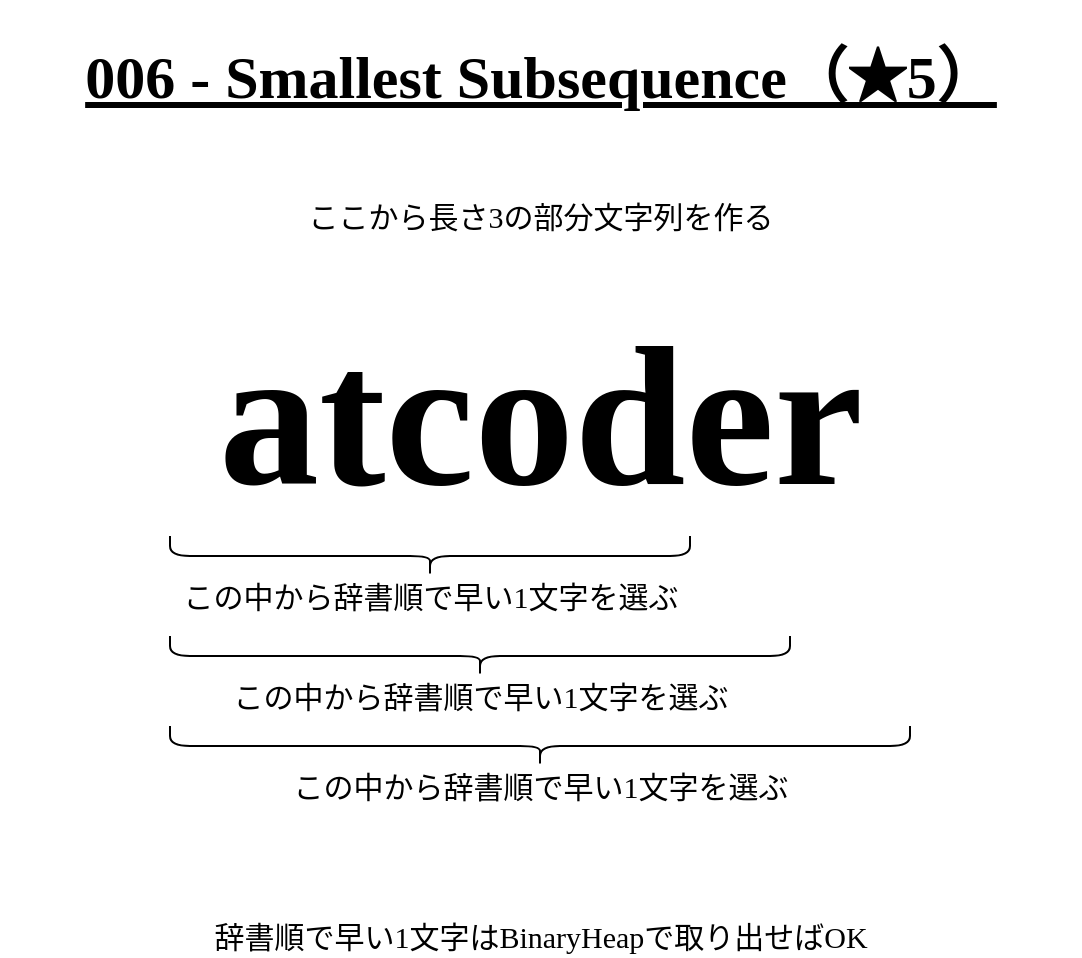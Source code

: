 <mxfile version="16.5.1" type="device" pages="2"><diagram id="DpiN0cJjA87pIQM9OgJQ" name="6"><mxGraphModel dx="1038" dy="649" grid="1" gridSize="10" guides="1" tooltips="1" connect="1" arrows="1" fold="1" page="1" pageScale="1" pageWidth="700" pageHeight="1200" math="0" shadow="0"><root><mxCell id="0"/><mxCell id="1" parent="0"/><mxCell id="hS64GN0k1PeUBXNgmfPn-1" value="&lt;font face=&quot;Comic Sans MS&quot; size=&quot;1&quot;&gt;&lt;b style=&quot;font-size: 100px&quot;&gt;atcoder&lt;/b&gt;&lt;/font&gt;" style="text;html=1;align=center;verticalAlign=middle;resizable=0;points=[];autosize=1;strokeColor=none;fillColor=none;" vertex="1" parent="1"><mxGeometry x="130" y="180" width="390" height="60" as="geometry"/></mxCell><mxCell id="hS64GN0k1PeUBXNgmfPn-3" value="ここから長さ3の部分文字列を作る" style="text;html=1;align=center;verticalAlign=middle;resizable=0;points=[];autosize=1;strokeColor=none;fillColor=none;fontSize=15;fontFamily=Comic Sans MS;" vertex="1" parent="1"><mxGeometry x="200" y="100" width="250" height="20" as="geometry"/></mxCell><mxCell id="hS64GN0k1PeUBXNgmfPn-4" value="" style="shape=curlyBracket;whiteSpace=wrap;html=1;rounded=1;flipH=1;fontFamily=Comic Sans MS;fontSize=15;rotation=90;" vertex="1" parent="1"><mxGeometry x="260" y="150" width="20" height="260" as="geometry"/></mxCell><mxCell id="hS64GN0k1PeUBXNgmfPn-5" value="この中から辞書順で早い1文字を選ぶ" style="text;html=1;align=center;verticalAlign=middle;resizable=0;points=[];autosize=1;strokeColor=none;fillColor=none;fontSize=15;fontFamily=Comic Sans MS;" vertex="1" parent="1"><mxGeometry x="140" y="290" width="260" height="20" as="geometry"/></mxCell><mxCell id="hS64GN0k1PeUBXNgmfPn-6" value="" style="shape=curlyBracket;whiteSpace=wrap;html=1;rounded=1;flipH=1;fontFamily=Comic Sans MS;fontSize=15;rotation=90;" vertex="1" parent="1"><mxGeometry x="285" y="175" width="20" height="310" as="geometry"/></mxCell><mxCell id="hS64GN0k1PeUBXNgmfPn-7" value="この中から辞書順で早い1文字を選ぶ" style="text;html=1;align=center;verticalAlign=middle;resizable=0;points=[];autosize=1;strokeColor=none;fillColor=none;fontSize=15;fontFamily=Comic Sans MS;" vertex="1" parent="1"><mxGeometry x="165" y="340" width="260" height="20" as="geometry"/></mxCell><mxCell id="hS64GN0k1PeUBXNgmfPn-8" value="" style="shape=curlyBracket;whiteSpace=wrap;html=1;rounded=1;flipH=1;fontFamily=Comic Sans MS;fontSize=15;rotation=90;" vertex="1" parent="1"><mxGeometry x="315" y="190" width="20" height="370" as="geometry"/></mxCell><mxCell id="hS64GN0k1PeUBXNgmfPn-9" value="この中から辞書順で早い1文字を選ぶ" style="text;html=1;align=center;verticalAlign=middle;resizable=0;points=[];autosize=1;strokeColor=none;fillColor=none;fontSize=15;fontFamily=Comic Sans MS;" vertex="1" parent="1"><mxGeometry x="195" y="385" width="260" height="20" as="geometry"/></mxCell><mxCell id="hS64GN0k1PeUBXNgmfPn-10" value="辞書順で早い1文字はBinaryHeapで取り出せばOK" style="text;html=1;align=center;verticalAlign=middle;resizable=0;points=[];autosize=1;strokeColor=none;fillColor=none;fontSize=15;fontFamily=Comic Sans MS;" vertex="1" parent="1"><mxGeometry x="150" y="460" width="350" height="20" as="geometry"/></mxCell><mxCell id="hS64GN0k1PeUBXNgmfPn-11" value="&lt;h1&gt;&lt;u&gt;006 - Smallest Subsequence（★5）&lt;/u&gt;&lt;/h1&gt;" style="text;html=1;align=center;verticalAlign=middle;resizable=0;points=[];autosize=1;strokeColor=none;fillColor=none;fontSize=15;fontFamily=Comic Sans MS;" vertex="1" parent="1"><mxGeometry x="55" y="10" width="540" height="60" as="geometry"/></mxCell></root></mxGraphModel></diagram><diagram id="Dy7izi6flF46AvJyQ7zI" name="Page-2"><mxGraphModel dx="1038" dy="649" grid="1" gridSize="10" guides="1" tooltips="1" connect="1" arrows="1" fold="1" page="1" pageScale="1" pageWidth="700" pageHeight="1200" math="0" shadow="0"><root><mxCell id="F5XU0ct0mE54kKn89bts-0"/><mxCell id="F5XU0ct0mE54kKn89bts-1" parent="F5XU0ct0mE54kKn89bts-0"/><mxCell id="F5XU0ct0mE54kKn89bts-2" value="&lt;h1&gt;008 - AtCounter（★4）&amp;nbsp;&lt;/h1&gt;&lt;div&gt;&lt;br&gt;&lt;/div&gt;" style="text;html=1;align=center;verticalAlign=middle;resizable=0;points=[];autosize=1;strokeColor=none;fillColor=none;fontSize=15;fontFamily=Comic Sans MS;" vertex="1" parent="F5XU0ct0mE54kKn89bts-1"><mxGeometry x="150" y="40" width="380" height="80" as="geometry"/></mxCell><mxCell id="F5XU0ct0mE54kKn89bts-47" value="dp[i][j] : s[:i] までで t[:j] を作る通り数" style="text;html=1;align=center;verticalAlign=middle;resizable=0;points=[];autosize=1;strokeColor=none;fillColor=none;fontSize=15;fontFamily=Comic Sans MS;" vertex="1" parent="F5XU0ct0mE54kKn89bts-1"><mxGeometry x="180" y="100" width="280" height="20" as="geometry"/></mxCell><mxCell id="F5XU0ct0mE54kKn89bts-48" value="" style="shape=table;html=1;whiteSpace=wrap;startSize=0;container=1;collapsible=0;childLayout=tableLayout;fontFamily=Comic Sans MS;fontSize=15;sketch=1;" vertex="1" parent="F5XU0ct0mE54kKn89bts-1"><mxGeometry x="230" y="200" width="200" height="120" as="geometry"/></mxCell><mxCell id="F5XU0ct0mE54kKn89bts-49" value="" style="shape=tableRow;horizontal=0;startSize=0;swimlaneHead=0;swimlaneBody=0;top=0;left=0;bottom=0;right=0;collapsible=0;dropTarget=0;fillColor=none;points=[[0,0.5],[1,0.5]];portConstraint=eastwest;fontFamily=Comic Sans MS;fontSize=15;" vertex="1" parent="F5XU0ct0mE54kKn89bts-48"><mxGeometry width="200" height="40" as="geometry"/></mxCell><mxCell id="F5XU0ct0mE54kKn89bts-50" value="(i, j)" style="shape=partialRectangle;html=1;whiteSpace=wrap;connectable=0;fillColor=none;top=0;left=0;bottom=0;right=0;overflow=hidden;fontFamily=Comic Sans MS;fontSize=15;" vertex="1" parent="F5XU0ct0mE54kKn89bts-49"><mxGeometry width="67" height="40" as="geometry"><mxRectangle width="67" height="40" as="alternateBounds"/></mxGeometry></mxCell><mxCell id="F5XU0ct0mE54kKn89bts-51" value="(i+1, j)" style="shape=partialRectangle;html=1;whiteSpace=wrap;connectable=0;fillColor=none;top=0;left=0;bottom=0;right=0;overflow=hidden;fontFamily=Comic Sans MS;fontSize=15;" vertex="1" parent="F5XU0ct0mE54kKn89bts-49"><mxGeometry x="67" width="66" height="40" as="geometry"><mxRectangle width="66" height="40" as="alternateBounds"/></mxGeometry></mxCell><mxCell id="F5XU0ct0mE54kKn89bts-52" value="" style="shape=partialRectangle;html=1;whiteSpace=wrap;connectable=0;fillColor=none;top=0;left=0;bottom=0;right=0;overflow=hidden;fontFamily=Comic Sans MS;fontSize=15;" vertex="1" parent="F5XU0ct0mE54kKn89bts-49"><mxGeometry x="133" width="67" height="40" as="geometry"><mxRectangle width="67" height="40" as="alternateBounds"/></mxGeometry></mxCell><mxCell id="F5XU0ct0mE54kKn89bts-53" value="" style="shape=tableRow;horizontal=0;startSize=0;swimlaneHead=0;swimlaneBody=0;top=0;left=0;bottom=0;right=0;collapsible=0;dropTarget=0;fillColor=none;points=[[0,0.5],[1,0.5]];portConstraint=eastwest;fontFamily=Comic Sans MS;fontSize=15;" vertex="1" parent="F5XU0ct0mE54kKn89bts-48"><mxGeometry y="40" width="200" height="40" as="geometry"/></mxCell><mxCell id="F5XU0ct0mE54kKn89bts-54" value="" style="shape=partialRectangle;html=1;whiteSpace=wrap;connectable=0;fillColor=none;top=0;left=0;bottom=0;right=0;overflow=hidden;fontFamily=Comic Sans MS;fontSize=15;" vertex="1" parent="F5XU0ct0mE54kKn89bts-53"><mxGeometry width="67" height="40" as="geometry"><mxRectangle width="67" height="40" as="alternateBounds"/></mxGeometry></mxCell><mxCell id="F5XU0ct0mE54kKn89bts-55" value="(i+1, j+1)" style="shape=partialRectangle;html=1;whiteSpace=wrap;connectable=0;fillColor=none;top=0;left=0;bottom=0;right=0;overflow=hidden;fontFamily=Comic Sans MS;fontSize=15;" vertex="1" parent="F5XU0ct0mE54kKn89bts-53"><mxGeometry x="67" width="66" height="40" as="geometry"><mxRectangle width="66" height="40" as="alternateBounds"/></mxGeometry></mxCell><mxCell id="F5XU0ct0mE54kKn89bts-56" value="" style="shape=partialRectangle;html=1;whiteSpace=wrap;connectable=0;fillColor=none;top=0;left=0;bottom=0;right=0;overflow=hidden;fontFamily=Comic Sans MS;fontSize=15;" vertex="1" parent="F5XU0ct0mE54kKn89bts-53"><mxGeometry x="133" width="67" height="40" as="geometry"><mxRectangle width="67" height="40" as="alternateBounds"/></mxGeometry></mxCell><mxCell id="F5XU0ct0mE54kKn89bts-57" value="" style="shape=tableRow;horizontal=0;startSize=0;swimlaneHead=0;swimlaneBody=0;top=0;left=0;bottom=0;right=0;collapsible=0;dropTarget=0;fillColor=none;points=[[0,0.5],[1,0.5]];portConstraint=eastwest;fontFamily=Comic Sans MS;fontSize=15;" vertex="1" parent="F5XU0ct0mE54kKn89bts-48"><mxGeometry y="80" width="200" height="40" as="geometry"/></mxCell><mxCell id="F5XU0ct0mE54kKn89bts-58" value="" style="shape=partialRectangle;html=1;whiteSpace=wrap;connectable=0;fillColor=none;top=0;left=0;bottom=0;right=0;overflow=hidden;fontFamily=Comic Sans MS;fontSize=15;" vertex="1" parent="F5XU0ct0mE54kKn89bts-57"><mxGeometry width="67" height="40" as="geometry"><mxRectangle width="67" height="40" as="alternateBounds"/></mxGeometry></mxCell><mxCell id="F5XU0ct0mE54kKn89bts-59" value="" style="shape=partialRectangle;html=1;whiteSpace=wrap;connectable=0;fillColor=none;top=0;left=0;bottom=0;right=0;overflow=hidden;fontFamily=Comic Sans MS;fontSize=15;" vertex="1" parent="F5XU0ct0mE54kKn89bts-57"><mxGeometry x="67" width="66" height="40" as="geometry"><mxRectangle width="66" height="40" as="alternateBounds"/></mxGeometry></mxCell><mxCell id="F5XU0ct0mE54kKn89bts-60" value="" style="shape=partialRectangle;html=1;whiteSpace=wrap;connectable=0;fillColor=none;top=0;left=0;bottom=0;right=0;overflow=hidden;pointerEvents=1;fontFamily=Comic Sans MS;fontSize=15;" vertex="1" parent="F5XU0ct0mE54kKn89bts-57"><mxGeometry x="133" width="67" height="40" as="geometry"><mxRectangle width="67" height="40" as="alternateBounds"/></mxGeometry></mxCell><mxCell id="F5XU0ct0mE54kKn89bts-61" value="j" style="text;html=1;align=center;verticalAlign=middle;resizable=0;points=[];autosize=1;strokeColor=none;fillColor=none;fontSize=15;fontFamily=Comic Sans MS;" vertex="1" parent="F5XU0ct0mE54kKn89bts-1"><mxGeometry x="200" y="250" width="20" height="20" as="geometry"/></mxCell><mxCell id="F5XU0ct0mE54kKn89bts-62" value="i" style="text;html=1;align=center;verticalAlign=middle;resizable=0;points=[];autosize=1;strokeColor=none;fillColor=none;fontSize=15;fontFamily=Comic Sans MS;" vertex="1" parent="F5XU0ct0mE54kKn89bts-1"><mxGeometry x="310" y="170" width="20" height="20" as="geometry"/></mxCell><mxCell id="F5XU0ct0mE54kKn89bts-68" value="" style="shape=flexArrow;endArrow=classic;html=1;rounded=0;fontFamily=Comic Sans MS;fontSize=15;fillColor=#f8cecc;strokeColor=#b85450;sketch=1;" edge="1" parent="F5XU0ct0mE54kKn89bts-1"><mxGeometry width="50" height="50" relative="1" as="geometry"><mxPoint x="230" y="390" as="sourcePoint"/><mxPoint x="290" y="390" as="targetPoint"/></mxGeometry></mxCell><mxCell id="F5XU0ct0mE54kKn89bts-69" value="+1" style="text;html=1;align=center;verticalAlign=middle;resizable=0;points=[];autosize=1;strokeColor=none;fillColor=none;fontSize=15;fontFamily=Comic Sans MS;" vertex="1" parent="F5XU0ct0mE54kKn89bts-1"><mxGeometry x="300" y="380" width="30" height="20" as="geometry"/></mxCell><mxCell id="F5XU0ct0mE54kKn89bts-70" value="" style="shape=flexArrow;endArrow=classic;html=1;rounded=0;fontFamily=Comic Sans MS;fontSize=15;fillColor=#f8cecc;strokeColor=#b85450;sketch=1;" edge="1" parent="F5XU0ct0mE54kKn89bts-1"><mxGeometry width="50" height="50" relative="1" as="geometry"><mxPoint x="240" y="430" as="sourcePoint"/><mxPoint x="290" y="460" as="targetPoint"/></mxGeometry></mxCell><mxCell id="F5XU0ct0mE54kKn89bts-71" value="+1(i+1とj+1が同じ場合)" style="text;html=1;align=center;verticalAlign=middle;resizable=0;points=[];autosize=1;strokeColor=none;fillColor=none;fontSize=15;fontFamily=Comic Sans MS;" vertex="1" parent="F5XU0ct0mE54kKn89bts-1"><mxGeometry x="300" y="450" width="170" height="20" as="geometry"/></mxCell></root></mxGraphModel></diagram></mxfile>